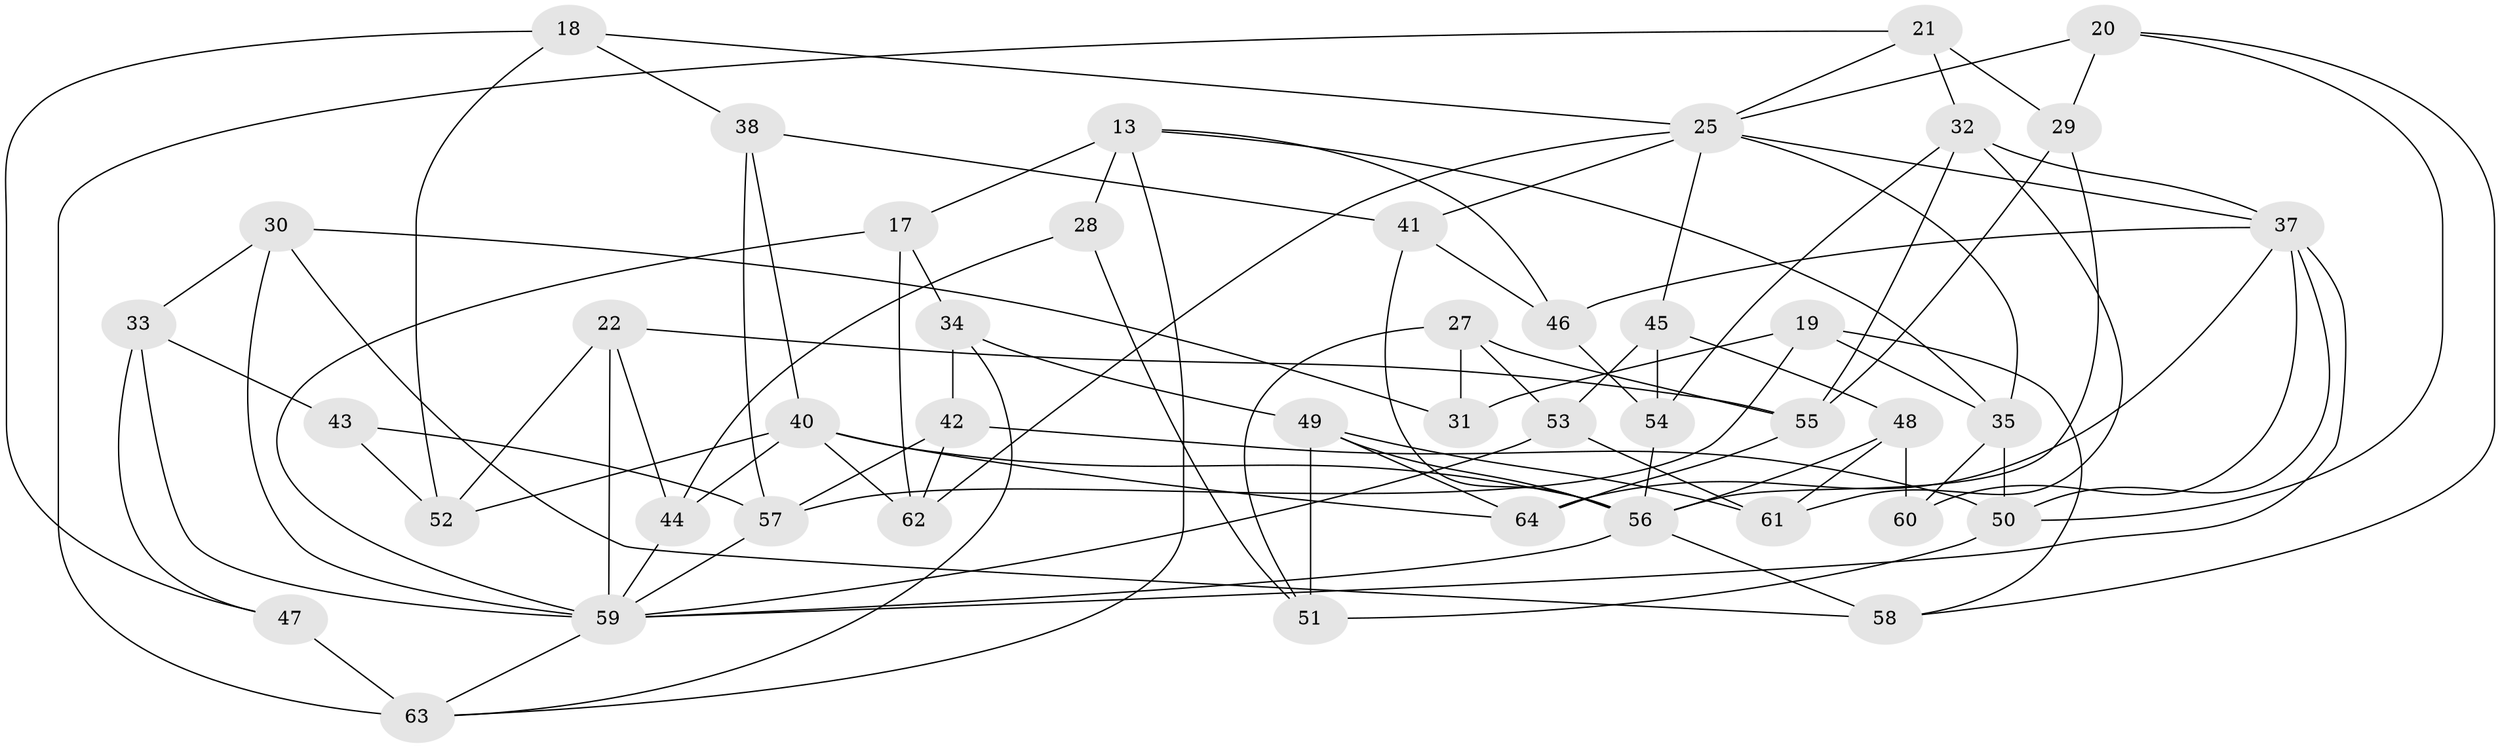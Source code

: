 // original degree distribution, {4: 1.0}
// Generated by graph-tools (version 1.1) at 2025/02/03/04/25 22:02:11]
// undirected, 44 vertices, 99 edges
graph export_dot {
graph [start="1"]
  node [color=gray90,style=filled];
  13 [super="+5"];
  17;
  18;
  19;
  20;
  21;
  22;
  25 [super="+1+8"];
  27 [super="+11"];
  28;
  29;
  30;
  31;
  32 [super="+9"];
  33;
  34;
  35 [super="+23"];
  37 [super="+24"];
  38;
  40 [super="+10"];
  41;
  42;
  43;
  44;
  45;
  46;
  47;
  48;
  49 [super="+4"];
  50 [super="+36"];
  51 [super="+39"];
  52;
  53;
  54;
  55 [super="+6"];
  56 [super="+14+16"];
  57 [super="+26"];
  58;
  59 [super="+3+7+15"];
  60;
  61;
  62;
  63 [super="+12"];
  64;
  13 -- 46;
  13 -- 17;
  13 -- 28 [weight=2];
  13 -- 63;
  13 -- 35;
  17 -- 62;
  17 -- 34;
  17 -- 59;
  18 -- 47;
  18 -- 52;
  18 -- 38;
  18 -- 25;
  19 -- 35;
  19 -- 58;
  19 -- 31;
  19 -- 57;
  20 -- 58;
  20 -- 29;
  20 -- 25;
  20 -- 50;
  21 -- 32;
  21 -- 29;
  21 -- 63;
  21 -- 25;
  22 -- 55;
  22 -- 44;
  22 -- 52;
  22 -- 59;
  25 -- 35;
  25 -- 45;
  25 -- 62;
  25 -- 41;
  25 -- 37;
  27 -- 55 [weight=2];
  27 -- 53;
  27 -- 31 [weight=2];
  27 -- 51;
  28 -- 44;
  28 -- 51;
  29 -- 55;
  29 -- 56;
  30 -- 58;
  30 -- 31;
  30 -- 33;
  30 -- 59;
  32 -- 61;
  32 -- 37 [weight=2];
  32 -- 54;
  32 -- 55;
  33 -- 47;
  33 -- 43;
  33 -- 59;
  34 -- 63;
  34 -- 42;
  34 -- 49;
  35 -- 60 [weight=2];
  35 -- 50;
  37 -- 64;
  37 -- 59;
  37 -- 50;
  37 -- 60;
  37 -- 46;
  38 -- 41;
  38 -- 57;
  38 -- 40;
  40 -- 52;
  40 -- 44;
  40 -- 62;
  40 -- 64;
  40 -- 56;
  41 -- 46;
  41 -- 56;
  42 -- 62;
  42 -- 57;
  42 -- 50;
  43 -- 52;
  43 -- 57 [weight=2];
  44 -- 59;
  45 -- 48;
  45 -- 54;
  45 -- 53;
  46 -- 54;
  47 -- 63 [weight=2];
  48 -- 60;
  48 -- 61;
  48 -- 56;
  49 -- 51 [weight=2];
  49 -- 56;
  49 -- 64;
  49 -- 61;
  50 -- 51 [weight=2];
  53 -- 61;
  53 -- 59;
  54 -- 56;
  55 -- 64;
  56 -- 58;
  56 -- 59;
  57 -- 59;
  59 -- 63;
}
